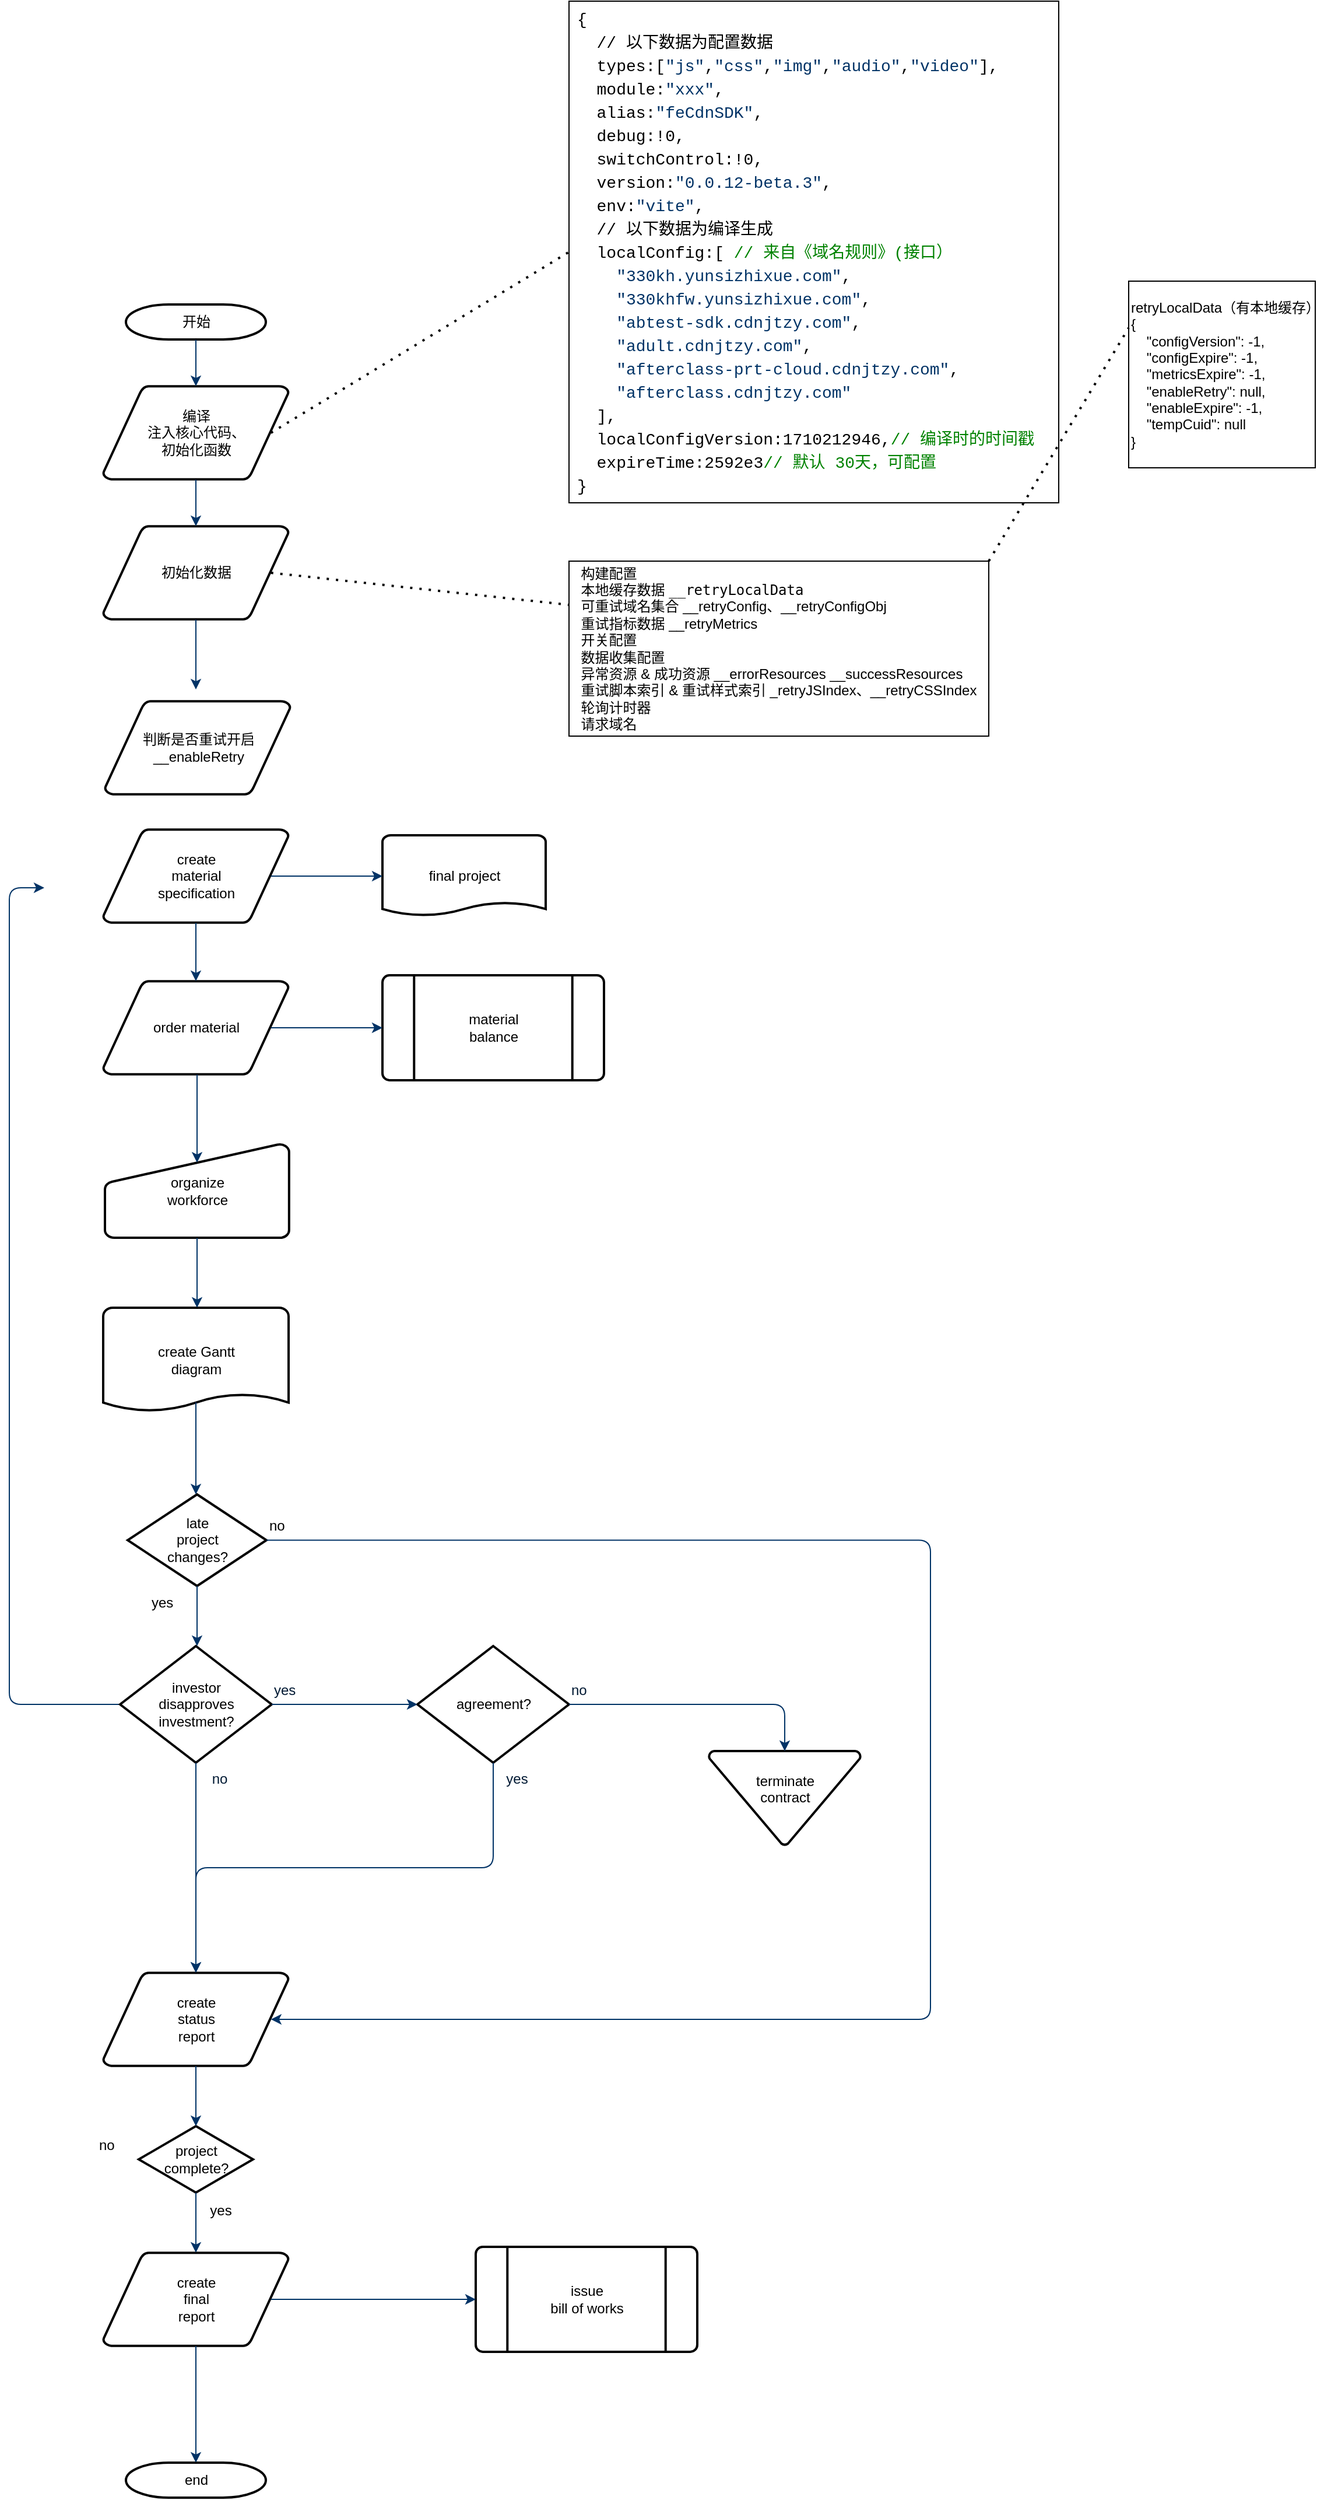 <mxfile version="24.0.5" type="github">
  <diagram id="6a731a19-8d31-9384-78a2-239565b7b9f0" name="Page-1">
    <mxGraphModel dx="1379" dy="1471" grid="1" gridSize="10" guides="1" tooltips="1" connect="1" arrows="1" fold="1" page="1" pageScale="1" pageWidth="1169" pageHeight="827" background="none" math="0" shadow="0">
      <root>
        <mxCell id="0" />
        <mxCell id="1" parent="0" />
        <mxCell id="2" value="开始" style="shape=mxgraph.flowchart.terminator;strokeWidth=2;gradientColor=none;gradientDirection=north;fontStyle=0;html=1;" parent="1" vertex="1">
          <mxGeometry x="260" y="60" width="120" height="30" as="geometry" />
        </mxCell>
        <mxCell id="3" value="编译&lt;div&gt;注入核心代码、&lt;/div&gt;&lt;div&gt;初始化函数&lt;/div&gt;" style="shape=mxgraph.flowchart.data;strokeWidth=2;gradientColor=none;gradientDirection=north;fontStyle=0;html=1;" parent="1" vertex="1">
          <mxGeometry x="240.5" y="130" width="159" height="80" as="geometry" />
        </mxCell>
        <mxCell id="4" value="create&#xa;material&#xa;specification" style="shape=mxgraph.flowchart.data;strokeWidth=2;gradientColor=none;gradientDirection=north;fontStyle=0;html=1;" parent="1" vertex="1">
          <mxGeometry x="240.5" y="510" width="159" height="80" as="geometry" />
        </mxCell>
        <mxCell id="5" value="初始化数据" style="shape=mxgraph.flowchart.data;strokeWidth=2;gradientColor=none;gradientDirection=north;fontStyle=0;html=1;" parent="1" vertex="1">
          <mxGeometry x="240.5" y="250" width="159" height="80" as="geometry" />
        </mxCell>
        <mxCell id="7" style="fontStyle=1;strokeColor=#003366;strokeWidth=1;html=1;" parent="1" source="2" target="3" edge="1">
          <mxGeometry relative="1" as="geometry" />
        </mxCell>
        <mxCell id="8" style="fontStyle=1;strokeColor=#003366;strokeWidth=1;html=1;" parent="1" source="3" target="5" edge="1">
          <mxGeometry relative="1" as="geometry" />
        </mxCell>
        <mxCell id="9" style="entryX=0.5;entryY=0;entryPerimeter=0;fontStyle=1;strokeColor=#003366;strokeWidth=1;html=1;" parent="1" source="5" edge="1">
          <mxGeometry relative="1" as="geometry">
            <mxPoint x="320" y="390" as="targetPoint" />
          </mxGeometry>
        </mxCell>
        <mxCell id="13" value="order material" style="shape=mxgraph.flowchart.data;strokeWidth=2;gradientColor=none;gradientDirection=north;fontStyle=0;html=1;" parent="1" vertex="1">
          <mxGeometry x="240.5" y="640" width="159" height="80" as="geometry" />
        </mxCell>
        <mxCell id="15" value="final project" style="shape=mxgraph.flowchart.document;strokeWidth=2;gradientColor=none;gradientDirection=north;fontStyle=0;html=1;" parent="1" vertex="1">
          <mxGeometry x="480" y="515" width="140" height="70" as="geometry" />
        </mxCell>
        <mxCell id="16" value="" style="edgeStyle=elbowEdgeStyle;elbow=horizontal;exitX=0.905;exitY=0.5;exitPerimeter=0;fontStyle=1;strokeColor=#003366;strokeWidth=1;html=1;" parent="1" source="4" target="15" edge="1">
          <mxGeometry width="100" height="100" as="geometry">
            <mxPoint y="100" as="sourcePoint" />
            <mxPoint x="100" as="targetPoint" />
          </mxGeometry>
        </mxCell>
        <mxCell id="17" value="" style="edgeStyle=elbowEdgeStyle;elbow=horizontal;fontStyle=1;strokeColor=#003366;strokeWidth=1;html=1;" parent="1" source="4" target="13" edge="1">
          <mxGeometry width="100" height="100" as="geometry">
            <mxPoint y="100" as="sourcePoint" />
            <mxPoint x="100" as="targetPoint" />
          </mxGeometry>
        </mxCell>
        <mxCell id="18" value="material&#xa;balance" style="shape=mxgraph.flowchart.predefined_process;strokeWidth=2;gradientColor=none;gradientDirection=north;fontStyle=0;html=1;" parent="1" vertex="1">
          <mxGeometry x="480" y="635" width="190" height="90" as="geometry" />
        </mxCell>
        <mxCell id="19" value="" style="edgeStyle=elbowEdgeStyle;elbow=horizontal;exitX=0.905;exitY=0.5;exitPerimeter=0;fontStyle=1;strokeColor=#003366;strokeWidth=1;html=1;" parent="1" source="13" target="18" edge="1">
          <mxGeometry width="100" height="100" as="geometry">
            <mxPoint y="100" as="sourcePoint" />
            <mxPoint x="100" as="targetPoint" />
          </mxGeometry>
        </mxCell>
        <mxCell id="20" value="organize &#xa;workforce" style="shape=mxgraph.flowchart.manual_input;strokeWidth=2;gradientColor=none;gradientDirection=north;fontStyle=0;html=1;" parent="1" vertex="1">
          <mxGeometry x="242" y="780" width="158" height="80" as="geometry" />
        </mxCell>
        <mxCell id="21" value="" style="edgeStyle=elbowEdgeStyle;elbow=horizontal;entryX=0.5;entryY=0.195;entryPerimeter=0;fontStyle=1;strokeColor=#003366;strokeWidth=1;html=1;" parent="1" source="13" target="20" edge="1">
          <mxGeometry width="100" height="100" as="geometry">
            <mxPoint y="100" as="sourcePoint" />
            <mxPoint x="100" as="targetPoint" />
          </mxGeometry>
        </mxCell>
        <mxCell id="22" value="create Gantt&#xa;diagram" style="shape=mxgraph.flowchart.document;strokeWidth=2;gradientColor=none;gradientDirection=north;fontStyle=0;html=1;" parent="1" vertex="1">
          <mxGeometry x="240.5" y="920" width="159" height="90" as="geometry" />
        </mxCell>
        <mxCell id="23" value="" style="edgeStyle=elbowEdgeStyle;elbow=horizontal;exitX=0.5;exitY=1;exitPerimeter=0;fontStyle=1;strokeColor=#003366;strokeWidth=1;html=1;" parent="1" source="20" target="22" edge="1">
          <mxGeometry width="100" height="100" as="geometry">
            <mxPoint y="100" as="sourcePoint" />
            <mxPoint x="100" as="targetPoint" />
          </mxGeometry>
        </mxCell>
        <mxCell id="24" value="late&#xa;project&#xa;changes?" style="shape=mxgraph.flowchart.decision;strokeWidth=2;gradientColor=none;gradientDirection=north;fontStyle=0;html=1;" parent="1" vertex="1">
          <mxGeometry x="261.5" y="1080" width="119" height="78.5" as="geometry" />
        </mxCell>
        <mxCell id="25" value="" style="edgeStyle=elbowEdgeStyle;elbow=horizontal;exitX=0.5;exitY=0.9;exitPerimeter=0;fontStyle=1;strokeColor=#003366;strokeWidth=1;html=1;" parent="1" source="22" target="24" edge="1">
          <mxGeometry width="100" height="100" as="geometry">
            <mxPoint y="100" as="sourcePoint" />
            <mxPoint x="100" as="targetPoint" />
          </mxGeometry>
        </mxCell>
        <mxCell id="26" value="" style="edgeStyle=elbowEdgeStyle;elbow=horizontal;exitX=0;exitY=0.5;exitPerimeter=0;fontStyle=1;strokeColor=#003366;strokeWidth=1;html=1;" parent="1" source="28" edge="1">
          <mxGeometry width="100" height="100" as="geometry">
            <mxPoint y="100" as="sourcePoint" />
            <mxPoint x="190" y="560" as="targetPoint" />
            <Array as="points">
              <mxPoint x="160" y="850" />
            </Array>
          </mxGeometry>
        </mxCell>
        <mxCell id="27" value="yes" style="text;fontStyle=0;html=1;strokeColor=none;gradientColor=none;fillColor=none;strokeWidth=2;" parent="1" vertex="1">
          <mxGeometry x="280" y="1158.5" width="40" height="26" as="geometry" />
        </mxCell>
        <mxCell id="28" value="investor&#xa;disapproves&#xa; investment?" style="shape=mxgraph.flowchart.decision;strokeWidth=2;gradientColor=none;gradientDirection=north;fontStyle=0;html=1;" parent="1" vertex="1">
          <mxGeometry x="255" y="1210" width="130" height="100" as="geometry" />
        </mxCell>
        <mxCell id="29" value="agreement?" style="shape=mxgraph.flowchart.decision;strokeWidth=2;gradientColor=none;gradientDirection=north;fontStyle=0;html=1;" parent="1" vertex="1">
          <mxGeometry x="510" y="1210" width="130" height="100" as="geometry" />
        </mxCell>
        <mxCell id="30" value="" style="edgeStyle=elbowEdgeStyle;elbow=horizontal;exitX=0.5;exitY=1;exitPerimeter=0;fontStyle=1;strokeColor=#003366;strokeWidth=1;html=1;" parent="1" source="24" target="28" edge="1">
          <mxGeometry width="100" height="100" as="geometry">
            <mxPoint y="100" as="sourcePoint" />
            <mxPoint x="100" as="targetPoint" />
          </mxGeometry>
        </mxCell>
        <mxCell id="31" value="" style="edgeStyle=elbowEdgeStyle;elbow=horizontal;exitX=1;exitY=0.5;exitPerimeter=0;entryX=0;entryY=0.5;entryPerimeter=0;fontStyle=1;strokeColor=#003366;strokeWidth=1;html=1;" parent="1" source="28" target="29" edge="1">
          <mxGeometry width="100" height="100" as="geometry">
            <mxPoint y="100" as="sourcePoint" />
            <mxPoint x="100" as="targetPoint" />
          </mxGeometry>
        </mxCell>
        <mxCell id="32" value="terminate&#xa;contract&#xa;" style="shape=mxgraph.flowchart.merge_or_storage;strokeWidth=2;gradientColor=none;gradientDirection=north;fontStyle=0;html=1;" parent="1" vertex="1">
          <mxGeometry x="760" y="1300" width="130" height="80.5" as="geometry" />
        </mxCell>
        <mxCell id="33" value="" style="edgeStyle=elbowEdgeStyle;elbow=vertical;exitX=1;exitY=0.5;exitPerimeter=0;entryX=0.5;entryY=0;entryPerimeter=0;fontStyle=1;strokeColor=#003366;strokeWidth=1;html=1;" parent="1" source="29" target="32" edge="1">
          <mxGeometry width="100" height="100" as="geometry">
            <mxPoint y="100" as="sourcePoint" />
            <mxPoint x="100" as="targetPoint" />
            <Array as="points">
              <mxPoint x="740" y="1260" />
            </Array>
          </mxGeometry>
        </mxCell>
        <mxCell id="34" value="create&#xa;status&#xa;report" style="shape=mxgraph.flowchart.data;strokeWidth=2;gradientColor=none;gradientDirection=north;fontStyle=0;html=1;" parent="1" vertex="1">
          <mxGeometry x="240.5" y="1490" width="159" height="80" as="geometry" />
        </mxCell>
        <mxCell id="35" value="" style="edgeStyle=elbowEdgeStyle;elbow=vertical;exitX=0.5;exitY=1;exitPerimeter=0;fontColor=#001933;fontStyle=1;strokeColor=#003366;strokeWidth=1;html=1;" parent="1" source="28" target="34" edge="1">
          <mxGeometry width="100" height="100" as="geometry">
            <mxPoint y="100" as="sourcePoint" />
            <mxPoint x="100" as="targetPoint" />
          </mxGeometry>
        </mxCell>
        <mxCell id="36" value="" style="edgeStyle=elbowEdgeStyle;elbow=vertical;exitX=0.5;exitY=1;exitPerimeter=0;entryX=0.5;entryY=0;entryPerimeter=0;fontStyle=1;strokeColor=#003366;strokeWidth=1;html=1;" parent="1" source="29" target="34" edge="1">
          <mxGeometry width="100" height="100" as="geometry">
            <mxPoint y="100" as="sourcePoint" />
            <mxPoint x="100" as="targetPoint" />
          </mxGeometry>
        </mxCell>
        <mxCell id="37" value="project&#xa;complete?" style="shape=mxgraph.flowchart.decision;strokeWidth=2;gradientColor=none;gradientDirection=north;fontStyle=0;html=1;" parent="1" vertex="1">
          <mxGeometry x="271" y="1621.5" width="98" height="57" as="geometry" />
        </mxCell>
        <mxCell id="38" value="create&#xa;final&#xa;report" style="shape=mxgraph.flowchart.data;strokeWidth=2;gradientColor=none;gradientDirection=north;fontStyle=0;html=1;" parent="1" vertex="1">
          <mxGeometry x="240.5" y="1730" width="159" height="80" as="geometry" />
        </mxCell>
        <mxCell id="39" value="issue&#xa;bill of works" style="shape=mxgraph.flowchart.predefined_process;strokeWidth=2;gradientColor=none;gradientDirection=north;fontStyle=0;html=1;" parent="1" vertex="1">
          <mxGeometry x="560" y="1725" width="190" height="90" as="geometry" />
        </mxCell>
        <mxCell id="40" value="end" style="shape=mxgraph.flowchart.terminator;strokeWidth=2;gradientColor=none;gradientDirection=north;fontStyle=0;html=1;" parent="1" vertex="1">
          <mxGeometry x="260" y="1910" width="120" height="30" as="geometry" />
        </mxCell>
        <mxCell id="41" value="" style="edgeStyle=elbowEdgeStyle;elbow=vertical;exitX=0.5;exitY=1;exitPerimeter=0;entryX=0.5;entryY=0;entryPerimeter=0;fontStyle=1;strokeColor=#003366;strokeWidth=1;html=1;" parent="1" source="34" target="37" edge="1">
          <mxGeometry width="100" height="100" as="geometry">
            <mxPoint y="100" as="sourcePoint" />
            <mxPoint x="100" as="targetPoint" />
          </mxGeometry>
        </mxCell>
        <mxCell id="42" value="" style="edgeStyle=elbowEdgeStyle;elbow=vertical;exitX=0.5;exitY=1;exitPerimeter=0;entryX=0.5;entryY=0;entryPerimeter=0;fontStyle=1;strokeColor=#003366;strokeWidth=1;html=1;" parent="1" source="37" target="38" edge="1">
          <mxGeometry width="100" height="100" as="geometry">
            <mxPoint y="100" as="sourcePoint" />
            <mxPoint x="100" as="targetPoint" />
          </mxGeometry>
        </mxCell>
        <mxCell id="43" value="" style="edgeStyle=elbowEdgeStyle;elbow=vertical;exitX=0.5;exitY=1;exitPerimeter=0;entryX=0.5;entryY=0;entryPerimeter=0;fontStyle=1;strokeColor=#003366;strokeWidth=1;html=1;" parent="1" source="38" target="40" edge="1">
          <mxGeometry width="100" height="100" as="geometry">
            <mxPoint y="100" as="sourcePoint" />
            <mxPoint x="100" as="targetPoint" />
          </mxGeometry>
        </mxCell>
        <mxCell id="44" value="" style="edgeStyle=elbowEdgeStyle;elbow=vertical;exitX=0.905;exitY=0.5;exitPerimeter=0;entryX=0;entryY=0.5;entryPerimeter=0;fontStyle=1;strokeColor=#003366;strokeWidth=1;html=1;" parent="1" source="38" target="39" edge="1">
          <mxGeometry width="100" height="100" as="geometry">
            <mxPoint y="100" as="sourcePoint" />
            <mxPoint x="100" as="targetPoint" />
          </mxGeometry>
        </mxCell>
        <mxCell id="45" value="" style="edgeStyle=elbowEdgeStyle;elbow=horizontal;exitX=1;exitY=0.5;exitPerimeter=0;entryX=0.905;entryY=0.5;entryPerimeter=0;fontStyle=1;strokeColor=#003366;strokeWidth=1;html=1;" parent="1" source="24" target="34" edge="1">
          <mxGeometry width="100" height="100" as="geometry">
            <mxPoint y="100" as="sourcePoint" />
            <mxPoint x="100" as="targetPoint" />
            <Array as="points">
              <mxPoint x="950" y="1320" />
            </Array>
          </mxGeometry>
        </mxCell>
        <mxCell id="46" value="no" style="text;fontStyle=0;html=1;strokeColor=none;gradientColor=none;fillColor=none;strokeWidth=2;" parent="1" vertex="1">
          <mxGeometry x="380.5" y="1093.25" width="40" height="26" as="geometry" />
        </mxCell>
        <mxCell id="47" value="yes" style="text;fontColor=#001933;fontStyle=0;html=1;strokeColor=none;gradientColor=none;fillColor=none;strokeWidth=2;" parent="1" vertex="1">
          <mxGeometry x="385" y="1234" width="40" height="26" as="geometry" />
        </mxCell>
        <mxCell id="48" value="no" style="text;fontColor=#001933;fontStyle=0;html=1;strokeColor=none;gradientColor=none;fillColor=none;strokeWidth=2;align=center;" parent="1" vertex="1">
          <mxGeometry x="320" y="1310" width="40" height="26" as="geometry" />
        </mxCell>
        <mxCell id="49" value="yes" style="text;fontColor=#001933;fontStyle=0;html=1;strokeColor=none;gradientColor=none;fillColor=none;strokeWidth=2;align=center;" parent="1" vertex="1">
          <mxGeometry x="575" y="1310" width="40" height="26" as="geometry" />
        </mxCell>
        <mxCell id="50" value="no" style="text;fontColor=#001933;fontStyle=0;html=1;strokeColor=none;gradientColor=none;fillColor=none;strokeWidth=2;" parent="1" vertex="1">
          <mxGeometry x="640" y="1234" width="40" height="26" as="geometry" />
        </mxCell>
        <mxCell id="53" value="yes" style="text;fontStyle=0;html=1;strokeColor=none;gradientColor=none;fillColor=none;strokeWidth=2;align=center;" parent="1" vertex="1">
          <mxGeometry x="321" y="1680" width="40" height="26" as="geometry" />
        </mxCell>
        <mxCell id="55" value="no" style="text;fontStyle=0;html=1;strokeColor=none;gradientColor=none;fillColor=none;strokeWidth=2;" parent="1" vertex="1">
          <mxGeometry x="235" y="1624" width="40" height="26" as="geometry" />
        </mxCell>
        <mxCell id="1BIcpCfRkdnZa632O0yS-56" value="&lt;div style=&quot;margin: 0px; padding: 0px 1em 0px 0em; border-radius: 0px; background: none rgb(255, 255, 255); border: 0px; inset: auto; float: none; height: auto; line-height: 20px; outline: 0px; overflow: visible; position: static; text-align: left; vertical-align: baseline; width: auto; box-sizing: content-box; font-family: Consolas, &amp;quot;Bitstream Vera Sans Mono&amp;quot;, &amp;quot;Courier New&amp;quot;, Courier, monospace; font-size: 14px; min-height: inherit; text-wrap: nowrap; color: rgb(51, 51, 51);&quot; data-bidi-marker=&quot;true&quot; class=&quot;line number1 index0 alt2&quot;&gt;&lt;code style=&quot;font-family: Consolas, &amp;quot;Bitstream Vera Sans Mono&amp;quot;, &amp;quot;Courier New&amp;quot;, Courier, monospace; border-radius: 0px; background: none; border: 0px; inset: auto; float: none; height: auto; line-height: 20px; margin: 0px; outline: 0px; overflow: visible; padding: 0px; position: static; vertical-align: baseline; width: auto; box-sizing: content-box; min-height: inherit; color: rgb(0, 0, 0) !important;&quot; class=&quot;js plain&quot;&gt;{&lt;/code&gt;&lt;/div&gt;&lt;div style=&quot;margin: 0px; padding: 0px 1em 0px 0em; border-radius: 0px; background: none rgb(255, 255, 255); border: 0px; inset: auto; float: none; height: auto; line-height: 20px; outline: 0px; overflow: visible; position: static; text-align: left; vertical-align: baseline; width: auto; box-sizing: content-box; font-family: Consolas, &amp;quot;Bitstream Vera Sans Mono&amp;quot;, &amp;quot;Courier New&amp;quot;, Courier, monospace; font-size: 14px; min-height: inherit; text-wrap: nowrap; color: rgb(51, 51, 51);&quot; data-bidi-marker=&quot;true&quot; class=&quot;line number1 index0 alt2&quot;&gt;&lt;code style=&quot;font-family: Consolas, &amp;quot;Bitstream Vera Sans Mono&amp;quot;, &amp;quot;Courier New&amp;quot;, Courier, monospace; border-radius: 0px; background: none; border: 0px; inset: auto; float: none; height: auto; line-height: 20px; margin: 0px; outline: 0px; overflow: visible; padding: 0px; position: static; vertical-align: baseline; width: auto; box-sizing: content-box; min-height: inherit; color: rgb(0, 0, 0) !important;&quot; class=&quot;js plain&quot;&gt;&amp;nbsp; // 以下数据为配置数据&lt;/code&gt;&lt;/div&gt;&lt;div style=&quot;margin: 0px; padding: 0px 1em 0px 0em; border-radius: 0px; background: none rgb(255, 255, 255); border: 0px; inset: auto; float: none; height: auto; line-height: 20px; outline: 0px; overflow: visible; position: static; text-align: left; vertical-align: baseline; width: auto; box-sizing: content-box; font-family: Consolas, &amp;quot;Bitstream Vera Sans Mono&amp;quot;, &amp;quot;Courier New&amp;quot;, Courier, monospace; font-size: 14px; min-height: inherit; text-wrap: nowrap; color: rgb(51, 51, 51);&quot; data-bidi-marker=&quot;true&quot; class=&quot;line number2 index1 alt1&quot;&gt;&lt;code style=&quot;font-family: Consolas, &amp;quot;Bitstream Vera Sans Mono&amp;quot;, &amp;quot;Courier New&amp;quot;, Courier, monospace; border-radius: 0px; background: none; border: 0px; inset: auto; float: none; height: auto; line-height: 20px; margin: 0px; outline: 0px; overflow: visible; padding: 0px; position: static; vertical-align: baseline; width: auto; box-sizing: content-box; min-height: inherit;&quot; class=&quot;js spaces&quot;&gt;&amp;nbsp;&amp;nbsp;&lt;/code&gt;&lt;code style=&quot;font-family: Consolas, &amp;quot;Bitstream Vera Sans Mono&amp;quot;, &amp;quot;Courier New&amp;quot;, Courier, monospace; border-radius: 0px; background: none; border: 0px; inset: auto; float: none; height: auto; line-height: 20px; margin: 0px; outline: 0px; overflow: visible; padding: 0px; position: static; vertical-align: baseline; width: auto; box-sizing: content-box; min-height: inherit; color: rgb(0, 0, 0) !important;&quot; class=&quot;js plain&quot;&gt;types:[&lt;/code&gt;&lt;code style=&quot;font-family: Consolas, &amp;quot;Bitstream Vera Sans Mono&amp;quot;, &amp;quot;Courier New&amp;quot;, Courier, monospace; border-radius: 0px; background: none; border: 0px; inset: auto; float: none; height: auto; line-height: 20px; margin: 0px; outline: 0px; overflow: visible; padding: 0px; position: static; vertical-align: baseline; width: auto; box-sizing: content-box; min-height: inherit; color: rgb(0, 51, 102) !important;&quot; class=&quot;js string&quot;&gt;&quot;js&quot;&lt;/code&gt;&lt;code style=&quot;font-family: Consolas, &amp;quot;Bitstream Vera Sans Mono&amp;quot;, &amp;quot;Courier New&amp;quot;, Courier, monospace; border-radius: 0px; background: none; border: 0px; inset: auto; float: none; height: auto; line-height: 20px; margin: 0px; outline: 0px; overflow: visible; padding: 0px; position: static; vertical-align: baseline; width: auto; box-sizing: content-box; min-height: inherit; color: rgb(0, 0, 0) !important;&quot; class=&quot;js plain&quot;&gt;,&lt;/code&gt;&lt;code style=&quot;font-family: Consolas, &amp;quot;Bitstream Vera Sans Mono&amp;quot;, &amp;quot;Courier New&amp;quot;, Courier, monospace; border-radius: 0px; background: none; border: 0px; inset: auto; float: none; height: auto; line-height: 20px; margin: 0px; outline: 0px; overflow: visible; padding: 0px; position: static; vertical-align: baseline; width: auto; box-sizing: content-box; min-height: inherit; color: rgb(0, 51, 102) !important;&quot; class=&quot;js string&quot;&gt;&quot;css&quot;&lt;/code&gt;&lt;code style=&quot;font-family: Consolas, &amp;quot;Bitstream Vera Sans Mono&amp;quot;, &amp;quot;Courier New&amp;quot;, Courier, monospace; border-radius: 0px; background: none; border: 0px; inset: auto; float: none; height: auto; line-height: 20px; margin: 0px; outline: 0px; overflow: visible; padding: 0px; position: static; vertical-align: baseline; width: auto; box-sizing: content-box; min-height: inherit; color: rgb(0, 0, 0) !important;&quot; class=&quot;js plain&quot;&gt;,&lt;/code&gt;&lt;code style=&quot;font-family: Consolas, &amp;quot;Bitstream Vera Sans Mono&amp;quot;, &amp;quot;Courier New&amp;quot;, Courier, monospace; border-radius: 0px; background: none; border: 0px; inset: auto; float: none; height: auto; line-height: 20px; margin: 0px; outline: 0px; overflow: visible; padding: 0px; position: static; vertical-align: baseline; width: auto; box-sizing: content-box; min-height: inherit; color: rgb(0, 51, 102) !important;&quot; class=&quot;js string&quot;&gt;&quot;img&quot;&lt;/code&gt;&lt;code style=&quot;font-family: Consolas, &amp;quot;Bitstream Vera Sans Mono&amp;quot;, &amp;quot;Courier New&amp;quot;, Courier, monospace; border-radius: 0px; background: none; border: 0px; inset: auto; float: none; height: auto; line-height: 20px; margin: 0px; outline: 0px; overflow: visible; padding: 0px; position: static; vertical-align: baseline; width: auto; box-sizing: content-box; min-height: inherit; color: rgb(0, 0, 0) !important;&quot; class=&quot;js plain&quot;&gt;,&lt;/code&gt;&lt;code style=&quot;font-family: Consolas, &amp;quot;Bitstream Vera Sans Mono&amp;quot;, &amp;quot;Courier New&amp;quot;, Courier, monospace; border-radius: 0px; background: none; border: 0px; inset: auto; float: none; height: auto; line-height: 20px; margin: 0px; outline: 0px; overflow: visible; padding: 0px; position: static; vertical-align: baseline; width: auto; box-sizing: content-box; min-height: inherit; color: rgb(0, 51, 102) !important;&quot; class=&quot;js string&quot;&gt;&quot;audio&quot;&lt;/code&gt;&lt;code style=&quot;font-family: Consolas, &amp;quot;Bitstream Vera Sans Mono&amp;quot;, &amp;quot;Courier New&amp;quot;, Courier, monospace; border-radius: 0px; background: none; border: 0px; inset: auto; float: none; height: auto; line-height: 20px; margin: 0px; outline: 0px; overflow: visible; padding: 0px; position: static; vertical-align: baseline; width: auto; box-sizing: content-box; min-height: inherit; color: rgb(0, 0, 0) !important;&quot; class=&quot;js plain&quot;&gt;,&lt;/code&gt;&lt;code style=&quot;font-family: Consolas, &amp;quot;Bitstream Vera Sans Mono&amp;quot;, &amp;quot;Courier New&amp;quot;, Courier, monospace; border-radius: 0px; background: none; border: 0px; inset: auto; float: none; height: auto; line-height: 20px; margin: 0px; outline: 0px; overflow: visible; padding: 0px; position: static; vertical-align: baseline; width: auto; box-sizing: content-box; min-height: inherit; color: rgb(0, 51, 102) !important;&quot; class=&quot;js string&quot;&gt;&quot;video&quot;&lt;/code&gt;&lt;code style=&quot;font-family: Consolas, &amp;quot;Bitstream Vera Sans Mono&amp;quot;, &amp;quot;Courier New&amp;quot;, Courier, monospace; border-radius: 0px; background: none; border: 0px; inset: auto; float: none; height: auto; line-height: 20px; margin: 0px; outline: 0px; overflow: visible; padding: 0px; position: static; vertical-align: baseline; width: auto; box-sizing: content-box; min-height: inherit; color: rgb(0, 0, 0) !important;&quot; class=&quot;js plain&quot;&gt;],&lt;/code&gt;&lt;/div&gt;&lt;div style=&quot;margin: 0px; padding: 0px 1em 0px 0em; border-radius: 0px; background: none rgb(255, 255, 255); border: 0px; inset: auto; float: none; height: auto; line-height: 20px; outline: 0px; overflow: visible; position: static; text-align: left; vertical-align: baseline; width: auto; box-sizing: content-box; font-family: Consolas, &amp;quot;Bitstream Vera Sans Mono&amp;quot;, &amp;quot;Courier New&amp;quot;, Courier, monospace; font-size: 14px; min-height: inherit; text-wrap: nowrap; color: rgb(51, 51, 51);&quot; data-bidi-marker=&quot;true&quot; class=&quot;line number3 index2 alt2&quot;&gt;&lt;code style=&quot;font-family: Consolas, &amp;quot;Bitstream Vera Sans Mono&amp;quot;, &amp;quot;Courier New&amp;quot;, Courier, monospace; border-radius: 0px; background: none; border: 0px; inset: auto; float: none; height: auto; line-height: 20px; margin: 0px; outline: 0px; overflow: visible; padding: 0px; position: static; vertical-align: baseline; width: auto; box-sizing: content-box; min-height: inherit;&quot; class=&quot;js spaces&quot;&gt;&amp;nbsp;&amp;nbsp;&lt;/code&gt;&lt;code style=&quot;font-family: Consolas, &amp;quot;Bitstream Vera Sans Mono&amp;quot;, &amp;quot;Courier New&amp;quot;, Courier, monospace; border-radius: 0px; background: none; border: 0px; inset: auto; float: none; height: auto; line-height: 20px; margin: 0px; outline: 0px; overflow: visible; padding: 0px; position: static; vertical-align: baseline; width: auto; box-sizing: content-box; min-height: inherit; color: rgb(0, 0, 0) !important;&quot; class=&quot;js plain&quot;&gt;module:&lt;/code&gt;&lt;code style=&quot;font-family: Consolas, &amp;quot;Bitstream Vera Sans Mono&amp;quot;, &amp;quot;Courier New&amp;quot;, Courier, monospace; border-radius: 0px; background: none; border: 0px; inset: auto; float: none; height: auto; line-height: 20px; margin: 0px; outline: 0px; overflow: visible; padding: 0px; position: static; vertical-align: baseline; width: auto; box-sizing: content-box; min-height: inherit; color: rgb(0, 51, 102) !important;&quot; class=&quot;js string&quot;&gt;&quot;xxx&quot;&lt;/code&gt;&lt;code style=&quot;font-family: Consolas, &amp;quot;Bitstream Vera Sans Mono&amp;quot;, &amp;quot;Courier New&amp;quot;, Courier, monospace; border-radius: 0px; background: none; border: 0px; inset: auto; float: none; height: auto; line-height: 20px; margin: 0px; outline: 0px; overflow: visible; padding: 0px; position: static; vertical-align: baseline; width: auto; box-sizing: content-box; min-height: inherit; color: rgb(0, 0, 0) !important;&quot; class=&quot;js plain&quot;&gt;,&lt;/code&gt;&lt;/div&gt;&lt;div style=&quot;margin: 0px; padding: 0px 1em 0px 0em; border-radius: 0px; background: none rgb(255, 255, 255); border: 0px; inset: auto; float: none; height: auto; line-height: 20px; outline: 0px; overflow: visible; position: static; text-align: left; vertical-align: baseline; width: auto; box-sizing: content-box; font-family: Consolas, &amp;quot;Bitstream Vera Sans Mono&amp;quot;, &amp;quot;Courier New&amp;quot;, Courier, monospace; font-size: 14px; min-height: inherit; text-wrap: nowrap; color: rgb(51, 51, 51);&quot; data-bidi-marker=&quot;true&quot; class=&quot;line number4 index3 alt1&quot;&gt;&lt;code style=&quot;font-family: Consolas, &amp;quot;Bitstream Vera Sans Mono&amp;quot;, &amp;quot;Courier New&amp;quot;, Courier, monospace; border-radius: 0px; background: none; border: 0px; inset: auto; float: none; height: auto; line-height: 20px; margin: 0px; outline: 0px; overflow: visible; padding: 0px; position: static; vertical-align: baseline; width: auto; box-sizing: content-box; min-height: inherit;&quot; class=&quot;js spaces&quot;&gt;&amp;nbsp;&amp;nbsp;&lt;/code&gt;&lt;code style=&quot;font-family: Consolas, &amp;quot;Bitstream Vera Sans Mono&amp;quot;, &amp;quot;Courier New&amp;quot;, Courier, monospace; border-radius: 0px; background: none; border: 0px; inset: auto; float: none; height: auto; line-height: 20px; margin: 0px; outline: 0px; overflow: visible; padding: 0px; position: static; vertical-align: baseline; width: auto; box-sizing: content-box; min-height: inherit; color: rgb(0, 0, 0) !important;&quot; class=&quot;js plain&quot;&gt;alias:&lt;/code&gt;&lt;code style=&quot;font-family: Consolas, &amp;quot;Bitstream Vera Sans Mono&amp;quot;, &amp;quot;Courier New&amp;quot;, Courier, monospace; border-radius: 0px; background: none; border: 0px; inset: auto; float: none; height: auto; line-height: 20px; margin: 0px; outline: 0px; overflow: visible; padding: 0px; position: static; vertical-align: baseline; width: auto; box-sizing: content-box; min-height: inherit; color: rgb(0, 51, 102) !important;&quot; class=&quot;js string&quot;&gt;&quot;feCdnSDK&quot;&lt;/code&gt;&lt;code style=&quot;font-family: Consolas, &amp;quot;Bitstream Vera Sans Mono&amp;quot;, &amp;quot;Courier New&amp;quot;, Courier, monospace; border-radius: 0px; background: none; border: 0px; inset: auto; float: none; height: auto; line-height: 20px; margin: 0px; outline: 0px; overflow: visible; padding: 0px; position: static; vertical-align: baseline; width: auto; box-sizing: content-box; min-height: inherit; color: rgb(0, 0, 0) !important;&quot; class=&quot;js plain&quot;&gt;,&lt;/code&gt;&lt;/div&gt;&lt;div style=&quot;margin: 0px; padding: 0px 1em 0px 0em; border-radius: 0px; background: none rgb(255, 255, 255); border: 0px; inset: auto; float: none; height: auto; line-height: 20px; outline: 0px; overflow: visible; position: static; text-align: left; vertical-align: baseline; width: auto; box-sizing: content-box; font-family: Consolas, &amp;quot;Bitstream Vera Sans Mono&amp;quot;, &amp;quot;Courier New&amp;quot;, Courier, monospace; font-size: 14px; min-height: inherit; text-wrap: nowrap; color: rgb(51, 51, 51);&quot; data-bidi-marker=&quot;true&quot; class=&quot;line number5 index4 alt2&quot;&gt;&lt;code style=&quot;font-family: Consolas, &amp;quot;Bitstream Vera Sans Mono&amp;quot;, &amp;quot;Courier New&amp;quot;, Courier, monospace; border-radius: 0px; background: none; border: 0px; inset: auto; float: none; height: auto; line-height: 20px; margin: 0px; outline: 0px; overflow: visible; padding: 0px; position: static; vertical-align: baseline; width: auto; box-sizing: content-box; min-height: inherit;&quot; class=&quot;js spaces&quot;&gt;&amp;nbsp;&amp;nbsp;&lt;/code&gt;&lt;code style=&quot;font-family: Consolas, &amp;quot;Bitstream Vera Sans Mono&amp;quot;, &amp;quot;Courier New&amp;quot;, Courier, monospace; border-radius: 0px; background: none; border: 0px; inset: auto; float: none; height: auto; line-height: 20px; margin: 0px; outline: 0px; overflow: visible; padding: 0px; position: static; vertical-align: baseline; width: auto; box-sizing: content-box; min-height: inherit; color: rgb(0, 0, 0) !important;&quot; class=&quot;js plain&quot;&gt;debug:!0,&lt;/code&gt;&lt;/div&gt;&lt;div style=&quot;margin: 0px; padding: 0px 1em 0px 0em; border-radius: 0px; background: none rgb(255, 255, 255); border: 0px; inset: auto; float: none; height: auto; line-height: 20px; outline: 0px; overflow: visible; position: static; text-align: left; vertical-align: baseline; width: auto; box-sizing: content-box; font-family: Consolas, &amp;quot;Bitstream Vera Sans Mono&amp;quot;, &amp;quot;Courier New&amp;quot;, Courier, monospace; font-size: 14px; min-height: inherit; text-wrap: nowrap; color: rgb(51, 51, 51);&quot; data-bidi-marker=&quot;true&quot; class=&quot;line number6 index5 alt1&quot;&gt;&lt;code style=&quot;font-family: Consolas, &amp;quot;Bitstream Vera Sans Mono&amp;quot;, &amp;quot;Courier New&amp;quot;, Courier, monospace; border-radius: 0px; background: none; border: 0px; inset: auto; float: none; height: auto; line-height: 20px; margin: 0px; outline: 0px; overflow: visible; padding: 0px; position: static; vertical-align: baseline; width: auto; box-sizing: content-box; min-height: inherit;&quot; class=&quot;js spaces&quot;&gt;&amp;nbsp;&amp;nbsp;&lt;/code&gt;&lt;code style=&quot;font-family: Consolas, &amp;quot;Bitstream Vera Sans Mono&amp;quot;, &amp;quot;Courier New&amp;quot;, Courier, monospace; border-radius: 0px; background: none; border: 0px; inset: auto; float: none; height: auto; line-height: 20px; margin: 0px; outline: 0px; overflow: visible; padding: 0px; position: static; vertical-align: baseline; width: auto; box-sizing: content-box; min-height: inherit; color: rgb(0, 0, 0) !important;&quot; class=&quot;js plain&quot;&gt;switchControl:!0,&lt;/code&gt;&lt;/div&gt;&lt;div style=&quot;margin: 0px; padding: 0px 1em 0px 0em; border-radius: 0px; background: none rgb(255, 255, 255); border: 0px; inset: auto; float: none; height: auto; line-height: 20px; outline: 0px; overflow: visible; position: static; text-align: left; vertical-align: baseline; width: auto; box-sizing: content-box; font-family: Consolas, &amp;quot;Bitstream Vera Sans Mono&amp;quot;, &amp;quot;Courier New&amp;quot;, Courier, monospace; font-size: 14px; min-height: inherit; text-wrap: nowrap; color: rgb(51, 51, 51);&quot; data-bidi-marker=&quot;true&quot; class=&quot;line number7 index6 alt2&quot;&gt;&lt;code style=&quot;font-family: Consolas, &amp;quot;Bitstream Vera Sans Mono&amp;quot;, &amp;quot;Courier New&amp;quot;, Courier, monospace; border-radius: 0px; background: none; border: 0px; inset: auto; float: none; height: auto; line-height: 20px; margin: 0px; outline: 0px; overflow: visible; padding: 0px; position: static; vertical-align: baseline; width: auto; box-sizing: content-box; min-height: inherit;&quot; class=&quot;js spaces&quot;&gt;&amp;nbsp;&amp;nbsp;&lt;/code&gt;&lt;code style=&quot;font-family: Consolas, &amp;quot;Bitstream Vera Sans Mono&amp;quot;, &amp;quot;Courier New&amp;quot;, Courier, monospace; border-radius: 0px; background: none; border: 0px; inset: auto; float: none; height: auto; line-height: 20px; margin: 0px; outline: 0px; overflow: visible; padding: 0px; position: static; vertical-align: baseline; width: auto; box-sizing: content-box; min-height: inherit; color: rgb(0, 0, 0) !important;&quot; class=&quot;js plain&quot;&gt;version:&lt;/code&gt;&lt;code style=&quot;font-family: Consolas, &amp;quot;Bitstream Vera Sans Mono&amp;quot;, &amp;quot;Courier New&amp;quot;, Courier, monospace; border-radius: 0px; background: none; border: 0px; inset: auto; float: none; height: auto; line-height: 20px; margin: 0px; outline: 0px; overflow: visible; padding: 0px; position: static; vertical-align: baseline; width: auto; box-sizing: content-box; min-height: inherit; color: rgb(0, 51, 102) !important;&quot; class=&quot;js string&quot;&gt;&quot;0.0.12-beta.3&quot;&lt;/code&gt;&lt;code style=&quot;font-family: Consolas, &amp;quot;Bitstream Vera Sans Mono&amp;quot;, &amp;quot;Courier New&amp;quot;, Courier, monospace; border-radius: 0px; background: none; border: 0px; inset: auto; float: none; height: auto; line-height: 20px; margin: 0px; outline: 0px; overflow: visible; padding: 0px; position: static; vertical-align: baseline; width: auto; box-sizing: content-box; min-height: inherit; color: rgb(0, 0, 0) !important;&quot; class=&quot;js plain&quot;&gt;,&lt;/code&gt;&lt;/div&gt;&lt;div style=&quot;margin: 0px; padding: 0px 1em 0px 0em; border-radius: 0px; background: none rgb(255, 255, 255); border: 0px; inset: auto; float: none; height: auto; line-height: 20px; outline: 0px; overflow: visible; position: static; text-align: left; vertical-align: baseline; width: auto; box-sizing: content-box; font-family: Consolas, &amp;quot;Bitstream Vera Sans Mono&amp;quot;, &amp;quot;Courier New&amp;quot;, Courier, monospace; font-size: 14px; min-height: inherit; text-wrap: nowrap; color: rgb(51, 51, 51);&quot; data-bidi-marker=&quot;true&quot; class=&quot;line number8 index7 alt1&quot;&gt;&lt;code style=&quot;font-family: Consolas, &amp;quot;Bitstream Vera Sans Mono&amp;quot;, &amp;quot;Courier New&amp;quot;, Courier, monospace; border-radius: 0px; background: none; border: 0px; inset: auto; float: none; height: auto; line-height: 20px; margin: 0px; outline: 0px; overflow: visible; padding: 0px; position: static; vertical-align: baseline; width: auto; box-sizing: content-box; min-height: inherit;&quot; class=&quot;js spaces&quot;&gt;&amp;nbsp;&amp;nbsp;&lt;/code&gt;&lt;code style=&quot;font-family: Consolas, &amp;quot;Bitstream Vera Sans Mono&amp;quot;, &amp;quot;Courier New&amp;quot;, Courier, monospace; border-radius: 0px; background: none; border: 0px; inset: auto; float: none; height: auto; line-height: 20px; margin: 0px; outline: 0px; overflow: visible; padding: 0px; position: static; vertical-align: baseline; width: auto; box-sizing: content-box; min-height: inherit; color: rgb(0, 0, 0) !important;&quot; class=&quot;js plain&quot;&gt;env:&lt;/code&gt;&lt;code style=&quot;font-family: Consolas, &amp;quot;Bitstream Vera Sans Mono&amp;quot;, &amp;quot;Courier New&amp;quot;, Courier, monospace; border-radius: 0px; background: none; border: 0px; inset: auto; float: none; height: auto; line-height: 20px; margin: 0px; outline: 0px; overflow: visible; padding: 0px; position: static; vertical-align: baseline; width: auto; box-sizing: content-box; min-height: inherit; color: rgb(0, 51, 102) !important;&quot; class=&quot;js string&quot;&gt;&quot;vite&quot;&lt;/code&gt;&lt;code style=&quot;font-family: Consolas, &amp;quot;Bitstream Vera Sans Mono&amp;quot;, &amp;quot;Courier New&amp;quot;, Courier, monospace; border-radius: 0px; background: none; border: 0px; inset: auto; float: none; height: auto; line-height: 20px; margin: 0px; outline: 0px; overflow: visible; padding: 0px; position: static; vertical-align: baseline; width: auto; box-sizing: content-box; min-height: inherit; color: rgb(0, 0, 0) !important;&quot; class=&quot;js plain&quot;&gt;,&lt;/code&gt;&lt;/div&gt;&lt;div style=&quot;margin: 0px; padding: 0px 1em 0px 0em; border-radius: 0px; background: none rgb(255, 255, 255); border: 0px; inset: auto; float: none; height: auto; line-height: 20px; outline: 0px; overflow: visible; position: static; text-align: left; vertical-align: baseline; width: auto; box-sizing: content-box; font-family: Consolas, &amp;quot;Bitstream Vera Sans Mono&amp;quot;, &amp;quot;Courier New&amp;quot;, Courier, monospace; font-size: 14px; min-height: inherit; text-wrap: nowrap;&quot; data-bidi-marker=&quot;true&quot; class=&quot;line number8 index7 alt1&quot;&gt;&amp;nbsp; // 以下数据为编译生成&lt;/div&gt;&lt;div style=&quot;margin: 0px; padding: 0px 1em 0px 0em; border-radius: 0px; background: none rgb(255, 255, 255); border: 0px; inset: auto; float: none; height: auto; line-height: 20px; outline: 0px; overflow: visible; position: static; text-align: left; vertical-align: baseline; width: auto; box-sizing: content-box; font-family: Consolas, &amp;quot;Bitstream Vera Sans Mono&amp;quot;, &amp;quot;Courier New&amp;quot;, Courier, monospace; font-size: 14px; min-height: inherit; text-wrap: nowrap; color: rgb(51, 51, 51);&quot; data-bidi-marker=&quot;true&quot; class=&quot;line number9 index8 alt2&quot;&gt;&lt;code style=&quot;font-family: Consolas, &amp;quot;Bitstream Vera Sans Mono&amp;quot;, &amp;quot;Courier New&amp;quot;, Courier, monospace; border-radius: 0px; background: none; border: 0px; inset: auto; float: none; height: auto; line-height: 20px; margin: 0px; outline: 0px; overflow: visible; padding: 0px; position: static; vertical-align: baseline; width: auto; box-sizing: content-box; min-height: inherit;&quot; class=&quot;js spaces&quot;&gt;&amp;nbsp;&amp;nbsp;&lt;/code&gt;&lt;code style=&quot;font-family: Consolas, &amp;quot;Bitstream Vera Sans Mono&amp;quot;, &amp;quot;Courier New&amp;quot;, Courier, monospace; border-radius: 0px; background: none; border: 0px; inset: auto; float: none; height: auto; line-height: 20px; margin: 0px; outline: 0px; overflow: visible; padding: 0px; position: static; vertical-align: baseline; width: auto; box-sizing: content-box; min-height: inherit; color: rgb(0, 0, 0) !important;&quot; class=&quot;js plain&quot;&gt;localConfig:[&amp;nbsp;&lt;/code&gt;&lt;code style=&quot;font-family: Consolas, &amp;quot;Bitstream Vera Sans Mono&amp;quot;, &amp;quot;Courier New&amp;quot;, Courier, monospace; border-radius: 0px; background: none; border: 0px; inset: auto; float: none; height: auto; line-height: 20px; margin: 0px; outline: 0px; overflow: visible; padding: 0px; position: static; vertical-align: baseline; width: auto; box-sizing: content-box; min-height: inherit; color: rgb(0, 130, 0) !important;&quot; class=&quot;js comments&quot;&gt;// 来自《域名规则》(接口）&lt;/code&gt;&lt;/div&gt;&lt;div style=&quot;margin: 0px; padding: 0px 1em 0px 0em; border-radius: 0px; background: none rgb(255, 255, 255); border: 0px; inset: auto; float: none; height: auto; line-height: 20px; outline: 0px; overflow: visible; position: static; text-align: left; vertical-align: baseline; width: auto; box-sizing: content-box; font-family: Consolas, &amp;quot;Bitstream Vera Sans Mono&amp;quot;, &amp;quot;Courier New&amp;quot;, Courier, monospace; font-size: 14px; min-height: inherit; text-wrap: nowrap; color: rgb(51, 51, 51);&quot; data-bidi-marker=&quot;true&quot; class=&quot;line number10 index9 alt1&quot;&gt;&lt;code style=&quot;font-family: Consolas, &amp;quot;Bitstream Vera Sans Mono&amp;quot;, &amp;quot;Courier New&amp;quot;, Courier, monospace; border-radius: 0px; background: none; border: 0px; inset: auto; float: none; height: auto; line-height: 20px; margin: 0px; outline: 0px; overflow: visible; padding: 0px; position: static; vertical-align: baseline; width: auto; box-sizing: content-box; min-height: inherit;&quot; class=&quot;js spaces&quot;&gt;&amp;nbsp;&amp;nbsp;&amp;nbsp;&amp;nbsp;&lt;/code&gt;&lt;code style=&quot;font-family: Consolas, &amp;quot;Bitstream Vera Sans Mono&amp;quot;, &amp;quot;Courier New&amp;quot;, Courier, monospace; border-radius: 0px; background: none; border: 0px; inset: auto; float: none; height: auto; line-height: 20px; margin: 0px; outline: 0px; overflow: visible; padding: 0px; position: static; vertical-align: baseline; width: auto; box-sizing: content-box; min-height: inherit; color: rgb(0, 51, 102) !important;&quot; class=&quot;js string&quot;&gt;&quot;330kh.yunsizhixue.com&quot;&lt;/code&gt;&lt;code style=&quot;font-family: Consolas, &amp;quot;Bitstream Vera Sans Mono&amp;quot;, &amp;quot;Courier New&amp;quot;, Courier, monospace; border-radius: 0px; background: none; border: 0px; inset: auto; float: none; height: auto; line-height: 20px; margin: 0px; outline: 0px; overflow: visible; padding: 0px; position: static; vertical-align: baseline; width: auto; box-sizing: content-box; min-height: inherit; color: rgb(0, 0, 0) !important;&quot; class=&quot;js plain&quot;&gt;,&lt;/code&gt;&lt;/div&gt;&lt;div style=&quot;margin: 0px; padding: 0px 1em 0px 0em; border-radius: 0px; background: none rgb(255, 255, 255); border: 0px; inset: auto; float: none; height: auto; line-height: 20px; outline: 0px; overflow: visible; position: static; text-align: left; vertical-align: baseline; width: auto; box-sizing: content-box; font-family: Consolas, &amp;quot;Bitstream Vera Sans Mono&amp;quot;, &amp;quot;Courier New&amp;quot;, Courier, monospace; font-size: 14px; min-height: inherit; text-wrap: nowrap; color: rgb(51, 51, 51);&quot; data-bidi-marker=&quot;true&quot; class=&quot;line number11 index10 alt2&quot;&gt;&lt;code style=&quot;font-family: Consolas, &amp;quot;Bitstream Vera Sans Mono&amp;quot;, &amp;quot;Courier New&amp;quot;, Courier, monospace; border-radius: 0px; background: none; border: 0px; inset: auto; float: none; height: auto; line-height: 20px; margin: 0px; outline: 0px; overflow: visible; padding: 0px; position: static; vertical-align: baseline; width: auto; box-sizing: content-box; min-height: inherit;&quot; class=&quot;js spaces&quot;&gt;&amp;nbsp;&amp;nbsp;&amp;nbsp;&amp;nbsp;&lt;/code&gt;&lt;code style=&quot;font-family: Consolas, &amp;quot;Bitstream Vera Sans Mono&amp;quot;, &amp;quot;Courier New&amp;quot;, Courier, monospace; border-radius: 0px; background: none; border: 0px; inset: auto; float: none; height: auto; line-height: 20px; margin: 0px; outline: 0px; overflow: visible; padding: 0px; position: static; vertical-align: baseline; width: auto; box-sizing: content-box; min-height: inherit; color: rgb(0, 51, 102) !important;&quot; class=&quot;js string&quot;&gt;&quot;330khfw.yunsizhixue.com&quot;&lt;/code&gt;&lt;code style=&quot;font-family: Consolas, &amp;quot;Bitstream Vera Sans Mono&amp;quot;, &amp;quot;Courier New&amp;quot;, Courier, monospace; border-radius: 0px; background: none; border: 0px; inset: auto; float: none; height: auto; line-height: 20px; margin: 0px; outline: 0px; overflow: visible; padding: 0px; position: static; vertical-align: baseline; width: auto; box-sizing: content-box; min-height: inherit; color: rgb(0, 0, 0) !important;&quot; class=&quot;js plain&quot;&gt;,&lt;/code&gt;&lt;/div&gt;&lt;div style=&quot;margin: 0px; padding: 0px 1em 0px 0em; border-radius: 0px; background: none rgb(255, 255, 255); border: 0px; inset: auto; float: none; height: auto; line-height: 20px; outline: 0px; overflow: visible; position: static; text-align: left; vertical-align: baseline; width: auto; box-sizing: content-box; font-family: Consolas, &amp;quot;Bitstream Vera Sans Mono&amp;quot;, &amp;quot;Courier New&amp;quot;, Courier, monospace; font-size: 14px; min-height: inherit; text-wrap: nowrap; color: rgb(51, 51, 51);&quot; data-bidi-marker=&quot;true&quot; class=&quot;line number12 index11 alt1&quot;&gt;&lt;code style=&quot;font-family: Consolas, &amp;quot;Bitstream Vera Sans Mono&amp;quot;, &amp;quot;Courier New&amp;quot;, Courier, monospace; border-radius: 0px; background: none; border: 0px; inset: auto; float: none; height: auto; line-height: 20px; margin: 0px; outline: 0px; overflow: visible; padding: 0px; position: static; vertical-align: baseline; width: auto; box-sizing: content-box; min-height: inherit;&quot; class=&quot;js spaces&quot;&gt;&amp;nbsp;&amp;nbsp;&amp;nbsp;&amp;nbsp;&lt;/code&gt;&lt;code style=&quot;font-family: Consolas, &amp;quot;Bitstream Vera Sans Mono&amp;quot;, &amp;quot;Courier New&amp;quot;, Courier, monospace; border-radius: 0px; background: none; border: 0px; inset: auto; float: none; height: auto; line-height: 20px; margin: 0px; outline: 0px; overflow: visible; padding: 0px; position: static; vertical-align: baseline; width: auto; box-sizing: content-box; min-height: inherit; color: rgb(0, 51, 102) !important;&quot; class=&quot;js string&quot;&gt;&quot;abtest-sdk.cdnjtzy.com&quot;&lt;/code&gt;&lt;code style=&quot;font-family: Consolas, &amp;quot;Bitstream Vera Sans Mono&amp;quot;, &amp;quot;Courier New&amp;quot;, Courier, monospace; border-radius: 0px; background: none; border: 0px; inset: auto; float: none; height: auto; line-height: 20px; margin: 0px; outline: 0px; overflow: visible; padding: 0px; position: static; vertical-align: baseline; width: auto; box-sizing: content-box; min-height: inherit; color: rgb(0, 0, 0) !important;&quot; class=&quot;js plain&quot;&gt;,&lt;/code&gt;&lt;/div&gt;&lt;div style=&quot;margin: 0px; padding: 0px 1em 0px 0em; border-radius: 0px; background: none rgb(255, 255, 255); border: 0px; inset: auto; float: none; height: auto; line-height: 20px; outline: 0px; overflow: visible; position: static; text-align: left; vertical-align: baseline; width: auto; box-sizing: content-box; font-family: Consolas, &amp;quot;Bitstream Vera Sans Mono&amp;quot;, &amp;quot;Courier New&amp;quot;, Courier, monospace; font-size: 14px; min-height: inherit; text-wrap: nowrap; color: rgb(51, 51, 51);&quot; data-bidi-marker=&quot;true&quot; class=&quot;line number13 index12 alt2&quot;&gt;&lt;code style=&quot;font-family: Consolas, &amp;quot;Bitstream Vera Sans Mono&amp;quot;, &amp;quot;Courier New&amp;quot;, Courier, monospace; border-radius: 0px; background: none; border: 0px; inset: auto; float: none; height: auto; line-height: 20px; margin: 0px; outline: 0px; overflow: visible; padding: 0px; position: static; vertical-align: baseline; width: auto; box-sizing: content-box; min-height: inherit;&quot; class=&quot;js spaces&quot;&gt;&amp;nbsp;&amp;nbsp;&amp;nbsp;&amp;nbsp;&lt;/code&gt;&lt;code style=&quot;font-family: Consolas, &amp;quot;Bitstream Vera Sans Mono&amp;quot;, &amp;quot;Courier New&amp;quot;, Courier, monospace; border-radius: 0px; background: none; border: 0px; inset: auto; float: none; height: auto; line-height: 20px; margin: 0px; outline: 0px; overflow: visible; padding: 0px; position: static; vertical-align: baseline; width: auto; box-sizing: content-box; min-height: inherit; color: rgb(0, 51, 102) !important;&quot; class=&quot;js string&quot;&gt;&quot;adult.cdnjtzy.com&quot;&lt;/code&gt;&lt;code style=&quot;font-family: Consolas, &amp;quot;Bitstream Vera Sans Mono&amp;quot;, &amp;quot;Courier New&amp;quot;, Courier, monospace; border-radius: 0px; background: none; border: 0px; inset: auto; float: none; height: auto; line-height: 20px; margin: 0px; outline: 0px; overflow: visible; padding: 0px; position: static; vertical-align: baseline; width: auto; box-sizing: content-box; min-height: inherit; color: rgb(0, 0, 0) !important;&quot; class=&quot;js plain&quot;&gt;,&lt;/code&gt;&lt;/div&gt;&lt;div style=&quot;margin: 0px; padding: 0px 1em 0px 0em; border-radius: 0px; background: none rgb(255, 255, 255); border: 0px; inset: auto; float: none; height: auto; line-height: 20px; outline: 0px; overflow: visible; position: static; text-align: left; vertical-align: baseline; width: auto; box-sizing: content-box; font-family: Consolas, &amp;quot;Bitstream Vera Sans Mono&amp;quot;, &amp;quot;Courier New&amp;quot;, Courier, monospace; font-size: 14px; min-height: inherit; text-wrap: nowrap; color: rgb(51, 51, 51);&quot; data-bidi-marker=&quot;true&quot; class=&quot;line number14 index13 alt1&quot;&gt;&lt;code style=&quot;font-family: Consolas, &amp;quot;Bitstream Vera Sans Mono&amp;quot;, &amp;quot;Courier New&amp;quot;, Courier, monospace; border-radius: 0px; background: none; border: 0px; inset: auto; float: none; height: auto; line-height: 20px; margin: 0px; outline: 0px; overflow: visible; padding: 0px; position: static; vertical-align: baseline; width: auto; box-sizing: content-box; min-height: inherit;&quot; class=&quot;js spaces&quot;&gt;&amp;nbsp;&amp;nbsp;&amp;nbsp;&amp;nbsp;&lt;/code&gt;&lt;code style=&quot;font-family: Consolas, &amp;quot;Bitstream Vera Sans Mono&amp;quot;, &amp;quot;Courier New&amp;quot;, Courier, monospace; border-radius: 0px; background: none; border: 0px; inset: auto; float: none; height: auto; line-height: 20px; margin: 0px; outline: 0px; overflow: visible; padding: 0px; position: static; vertical-align: baseline; width: auto; box-sizing: content-box; min-height: inherit; color: rgb(0, 51, 102) !important;&quot; class=&quot;js string&quot;&gt;&quot;afterclass-prt-cloud.cdnjtzy.com&quot;&lt;/code&gt;&lt;code style=&quot;font-family: Consolas, &amp;quot;Bitstream Vera Sans Mono&amp;quot;, &amp;quot;Courier New&amp;quot;, Courier, monospace; border-radius: 0px; background: none; border: 0px; inset: auto; float: none; height: auto; line-height: 20px; margin: 0px; outline: 0px; overflow: visible; padding: 0px; position: static; vertical-align: baseline; width: auto; box-sizing: content-box; min-height: inherit; color: rgb(0, 0, 0) !important;&quot; class=&quot;js plain&quot;&gt;,&lt;/code&gt;&lt;/div&gt;&lt;div style=&quot;margin: 0px; padding: 0px 1em 0px 0em; border-radius: 0px; background: none rgb(255, 255, 255); border: 0px; inset: auto; float: none; height: auto; line-height: 20px; outline: 0px; overflow: visible; position: static; text-align: left; vertical-align: baseline; width: auto; box-sizing: content-box; font-family: Consolas, &amp;quot;Bitstream Vera Sans Mono&amp;quot;, &amp;quot;Courier New&amp;quot;, Courier, monospace; font-size: 14px; min-height: inherit; text-wrap: nowrap; color: rgb(51, 51, 51);&quot; data-bidi-marker=&quot;true&quot; class=&quot;line number15 index14 alt2&quot;&gt;&lt;code style=&quot;font-family: Consolas, &amp;quot;Bitstream Vera Sans Mono&amp;quot;, &amp;quot;Courier New&amp;quot;, Courier, monospace; border-radius: 0px; background: none; border: 0px; inset: auto; float: none; height: auto; line-height: 20px; margin: 0px; outline: 0px; overflow: visible; padding: 0px; position: static; vertical-align: baseline; width: auto; box-sizing: content-box; min-height: inherit;&quot; class=&quot;js spaces&quot;&gt;&amp;nbsp;&amp;nbsp;&amp;nbsp;&amp;nbsp;&lt;/code&gt;&lt;code style=&quot;font-family: Consolas, &amp;quot;Bitstream Vera Sans Mono&amp;quot;, &amp;quot;Courier New&amp;quot;, Courier, monospace; border-radius: 0px; background: none; border: 0px; inset: auto; float: none; height: auto; line-height: 20px; margin: 0px; outline: 0px; overflow: visible; padding: 0px; position: static; vertical-align: baseline; width: auto; box-sizing: content-box; min-height: inherit; color: rgb(0, 51, 102) !important;&quot; class=&quot;js string&quot;&gt;&quot;afterclass.cdnjtzy.com&quot;&lt;/code&gt;&lt;/div&gt;&lt;div style=&quot;margin: 0px; padding: 0px 1em 0px 0em; border-radius: 0px; background: none rgb(255, 255, 255); border: 0px; inset: auto; float: none; height: auto; line-height: 20px; outline: 0px; overflow: visible; position: static; text-align: left; vertical-align: baseline; width: auto; box-sizing: content-box; font-family: Consolas, &amp;quot;Bitstream Vera Sans Mono&amp;quot;, &amp;quot;Courier New&amp;quot;, Courier, monospace; font-size: 14px; min-height: inherit; text-wrap: nowrap; color: rgb(51, 51, 51);&quot; data-bidi-marker=&quot;true&quot; class=&quot;line number16 index15 alt1&quot;&gt;&lt;code style=&quot;font-family: Consolas, &amp;quot;Bitstream Vera Sans Mono&amp;quot;, &amp;quot;Courier New&amp;quot;, Courier, monospace; border-radius: 0px; background: none; border: 0px; inset: auto; float: none; height: auto; line-height: 20px; margin: 0px; outline: 0px; overflow: visible; padding: 0px; position: static; vertical-align: baseline; width: auto; box-sizing: content-box; min-height: inherit;&quot; class=&quot;js spaces&quot;&gt;&amp;nbsp;&amp;nbsp;&lt;/code&gt;&lt;code style=&quot;font-family: Consolas, &amp;quot;Bitstream Vera Sans Mono&amp;quot;, &amp;quot;Courier New&amp;quot;, Courier, monospace; border-radius: 0px; background: none; border: 0px; inset: auto; float: none; height: auto; line-height: 20px; margin: 0px; outline: 0px; overflow: visible; padding: 0px; position: static; vertical-align: baseline; width: auto; box-sizing: content-box; min-height: inherit; color: rgb(0, 0, 0) !important;&quot; class=&quot;js plain&quot;&gt;],&lt;/code&gt;&lt;/div&gt;&lt;div style=&quot;margin: 0px; padding: 0px 1em 0px 0em; border-radius: 0px; background: none rgb(255, 255, 255); border: 0px; inset: auto; float: none; height: auto; line-height: 20px; outline: 0px; overflow: visible; position: static; text-align: left; vertical-align: baseline; width: auto; box-sizing: content-box; font-family: Consolas, &amp;quot;Bitstream Vera Sans Mono&amp;quot;, &amp;quot;Courier New&amp;quot;, Courier, monospace; font-size: 14px; min-height: inherit; text-wrap: nowrap; color: rgb(51, 51, 51);&quot; data-bidi-marker=&quot;true&quot; class=&quot;line number17 index16 alt2&quot;&gt;&lt;code style=&quot;font-family: Consolas, &amp;quot;Bitstream Vera Sans Mono&amp;quot;, &amp;quot;Courier New&amp;quot;, Courier, monospace; border-radius: 0px; background: none; border: 0px; inset: auto; float: none; height: auto; line-height: 20px; margin: 0px; outline: 0px; overflow: visible; padding: 0px; position: static; vertical-align: baseline; width: auto; box-sizing: content-box; min-height: inherit;&quot; class=&quot;js spaces&quot;&gt;&amp;nbsp;&amp;nbsp;&lt;/code&gt;&lt;code style=&quot;font-family: Consolas, &amp;quot;Bitstream Vera Sans Mono&amp;quot;, &amp;quot;Courier New&amp;quot;, Courier, monospace; border-radius: 0px; background: none; border: 0px; inset: auto; float: none; height: auto; line-height: 20px; margin: 0px; outline: 0px; overflow: visible; padding: 0px; position: static; vertical-align: baseline; width: auto; box-sizing: content-box; min-height: inherit; color: rgb(0, 0, 0) !important;&quot; class=&quot;js plain&quot;&gt;localConfigVersion:1710212946,&lt;/code&gt;&lt;code style=&quot;font-family: Consolas, &amp;quot;Bitstream Vera Sans Mono&amp;quot;, &amp;quot;Courier New&amp;quot;, Courier, monospace; border-radius: 0px; background: none; border: 0px; inset: auto; float: none; height: auto; line-height: 20px; margin: 0px; outline: 0px; overflow: visible; padding: 0px; position: static; vertical-align: baseline; width: auto; box-sizing: content-box; min-height: inherit; color: rgb(0, 130, 0) !important;&quot; class=&quot;js comments&quot;&gt;// 编译时的时间戳&lt;/code&gt;&lt;/div&gt;&lt;div style=&quot;margin: 0px; padding: 0px 1em 0px 0em; border-radius: 0px; background: none rgb(255, 255, 255); border: 0px; inset: auto; float: none; height: auto; line-height: 20px; outline: 0px; overflow: visible; position: static; text-align: left; vertical-align: baseline; width: auto; box-sizing: content-box; font-family: Consolas, &amp;quot;Bitstream Vera Sans Mono&amp;quot;, &amp;quot;Courier New&amp;quot;, Courier, monospace; font-size: 14px; min-height: inherit; text-wrap: nowrap; color: rgb(51, 51, 51);&quot; data-bidi-marker=&quot;true&quot; class=&quot;line number18 index17 alt1&quot;&gt;&lt;code style=&quot;font-family: Consolas, &amp;quot;Bitstream Vera Sans Mono&amp;quot;, &amp;quot;Courier New&amp;quot;, Courier, monospace; border-radius: 0px; background: none; border: 0px; inset: auto; float: none; height: auto; line-height: 20px; margin: 0px; outline: 0px; overflow: visible; padding: 0px; position: static; vertical-align: baseline; width: auto; box-sizing: content-box; min-height: inherit;&quot; class=&quot;js spaces&quot;&gt;&amp;nbsp;&amp;nbsp;&lt;/code&gt;&lt;code style=&quot;font-family: Consolas, &amp;quot;Bitstream Vera Sans Mono&amp;quot;, &amp;quot;Courier New&amp;quot;, Courier, monospace; border-radius: 0px; background: none; border: 0px; inset: auto; float: none; height: auto; line-height: 20px; margin: 0px; outline: 0px; overflow: visible; padding: 0px; position: static; vertical-align: baseline; width: auto; box-sizing: content-box; min-height: inherit; color: rgb(0, 0, 0) !important;&quot; class=&quot;js plain&quot;&gt;expireTime:2592e3&lt;/code&gt;&lt;code style=&quot;font-family: Consolas, &amp;quot;Bitstream Vera Sans Mono&amp;quot;, &amp;quot;Courier New&amp;quot;, Courier, monospace; border-radius: 0px; background: none; border: 0px; inset: auto; float: none; height: auto; line-height: 20px; margin: 0px; outline: 0px; overflow: visible; padding: 0px; position: static; vertical-align: baseline; width: auto; box-sizing: content-box; min-height: inherit; color: rgb(0, 130, 0) !important;&quot; class=&quot;js comments&quot;&gt;// 默认 30天，可配置&lt;/code&gt;&lt;/div&gt;&lt;div style=&quot;margin: 0px; padding: 0px 1em 0px 0em; border-radius: 0px; background: none rgb(255, 255, 255); border: 0px; inset: auto; float: none; height: auto; line-height: 20px; outline: 0px; overflow: visible; position: static; text-align: left; vertical-align: baseline; width: auto; box-sizing: content-box; font-family: Consolas, &amp;quot;Bitstream Vera Sans Mono&amp;quot;, &amp;quot;Courier New&amp;quot;, Courier, monospace; font-size: 14px; min-height: inherit; text-wrap: nowrap; color: rgb(51, 51, 51);&quot; data-bidi-marker=&quot;true&quot; class=&quot;line number19 index18 alt2&quot;&gt;&lt;code style=&quot;font-family: Consolas, &amp;quot;Bitstream Vera Sans Mono&amp;quot;, &amp;quot;Courier New&amp;quot;, Courier, monospace; border-radius: 0px; background: none; border: 0px; inset: auto; float: none; height: auto; line-height: 20px; margin: 0px; outline: 0px; overflow: visible; padding: 0px; position: static; vertical-align: baseline; width: auto; box-sizing: content-box; min-height: inherit; color: rgb(0, 0, 0) !important;&quot; class=&quot;js plain&quot;&gt;}&lt;/code&gt;&lt;/div&gt;" style="rounded=0;whiteSpace=wrap;html=1;" vertex="1" parent="1">
          <mxGeometry x="640" y="-200" width="420" height="430" as="geometry" />
        </mxCell>
        <mxCell id="1BIcpCfRkdnZa632O0yS-57" value="" style="endArrow=none;dashed=1;html=1;dashPattern=1 3;strokeWidth=2;rounded=0;exitX=0.905;exitY=0.5;exitDx=0;exitDy=0;exitPerimeter=0;entryX=0;entryY=0.5;entryDx=0;entryDy=0;" edge="1" parent="1" source="3" target="1BIcpCfRkdnZa632O0yS-56">
          <mxGeometry width="50" height="50" relative="1" as="geometry">
            <mxPoint x="690" y="210" as="sourcePoint" />
            <mxPoint x="740" y="160" as="targetPoint" />
          </mxGeometry>
        </mxCell>
        <mxCell id="1BIcpCfRkdnZa632O0yS-58" value="&lt;div style=&quot;text-align: left;&quot;&gt;&lt;span style=&quot;background-color: initial;&quot;&gt;构建配置&lt;br&gt;&lt;/span&gt;&lt;/div&gt;&lt;div style=&quot;text-align: left;&quot;&gt;&lt;span style=&quot;background-color: initial;&quot;&gt;本地缓存数据&amp;nbsp;&lt;/span&gt;&lt;code style=&quot;background-color: initial;&quot;&gt;__retryLocalData&lt;/code&gt;&lt;/div&gt;&lt;div style=&quot;text-align: left;&quot;&gt;可重试域名集合&amp;nbsp;&lt;span style=&quot;background-color: initial;&quot;&gt;__retryConfig、&lt;/span&gt;&lt;span style=&quot;background-color: initial;&quot;&gt;__retryConfigObj&lt;/span&gt;&lt;br&gt;&lt;/div&gt;&lt;div style=&quot;text-align: left;&quot;&gt;&lt;span style=&quot;background-color: initial;&quot;&gt;重试指标数据&amp;nbsp;&lt;/span&gt;&lt;span style=&quot;background-color: initial;&quot;&gt;__retryMetrics&lt;/span&gt;&lt;span style=&quot;background-color: initial;&quot;&gt;&lt;br&gt;&lt;/span&gt;&lt;/div&gt;&lt;div style=&quot;text-align: left;&quot;&gt;&lt;span style=&quot;background-color: initial;&quot;&gt;开关配置&lt;br&gt;&lt;/span&gt;&lt;/div&gt;&lt;div style=&quot;text-align: left;&quot;&gt;&lt;span style=&quot;background-color: initial;&quot;&gt;数据收集配置&lt;br&gt;&lt;/span&gt;&lt;/div&gt;&lt;div style=&quot;text-align: left;&quot;&gt;&lt;span style=&quot;background-color: initial;&quot;&gt;异常资源 &amp;amp; 成功资源&amp;nbsp;&lt;/span&gt;&lt;span style=&quot;background-color: initial; text-align: center;&quot;&gt;__errorResources __successResources&lt;/span&gt;&lt;span style=&quot;background-color: initial;&quot;&gt;&lt;br&gt;&lt;/span&gt;&lt;/div&gt;&lt;div style=&quot;text-align: left;&quot;&gt;&lt;span style=&quot;background-color: initial; text-align: center;&quot;&gt;重试脚本索引 &amp;amp; 重试样式索引&amp;nbsp;&lt;/span&gt;&lt;span style=&quot;background-color: initial; text-align: center;&quot;&gt;_retryJSIndex、__retryCSSIndex&lt;/span&gt;&lt;span style=&quot;background-color: initial; text-align: center;&quot;&gt;&lt;br&gt;&lt;/span&gt;&lt;/div&gt;&lt;div style=&quot;text-align: left;&quot;&gt;&lt;span style=&quot;background-color: initial; text-align: center;&quot;&gt;轮询计时器&lt;br&gt;&lt;/span&gt;&lt;/div&gt;&lt;div style=&quot;text-align: left;&quot;&gt;&lt;span style=&quot;background-color: initial; text-align: center;&quot;&gt;请求域名&lt;br&gt;&lt;/span&gt;&lt;/div&gt;" style="rounded=0;whiteSpace=wrap;html=1;" vertex="1" parent="1">
          <mxGeometry x="640" y="280" width="360" height="150" as="geometry" />
        </mxCell>
        <mxCell id="1BIcpCfRkdnZa632O0yS-59" value="" style="endArrow=none;dashed=1;html=1;dashPattern=1 3;strokeWidth=2;rounded=0;exitX=0.905;exitY=0.5;exitDx=0;exitDy=0;exitPerimeter=0;entryX=0;entryY=0.25;entryDx=0;entryDy=0;" edge="1" parent="1" source="5" target="1BIcpCfRkdnZa632O0yS-58">
          <mxGeometry width="50" height="50" relative="1" as="geometry">
            <mxPoint x="394" y="180" as="sourcePoint" />
            <mxPoint x="680" y="105" as="targetPoint" />
          </mxGeometry>
        </mxCell>
        <mxCell id="1BIcpCfRkdnZa632O0yS-60" value="&lt;div&gt;retryLocalData（有本地缓存）&lt;/div&gt;&lt;div&gt;{&lt;/div&gt;&lt;div&gt;&amp;nbsp; &amp;nbsp; &quot;configVersion&quot;: -1,&lt;/div&gt;&lt;div&gt;&amp;nbsp; &amp;nbsp; &quot;configExpire&quot;: -1,&lt;/div&gt;&lt;div&gt;&amp;nbsp; &amp;nbsp; &quot;metricsExpire&quot;: -1,&lt;/div&gt;&lt;div&gt;&amp;nbsp; &amp;nbsp; &quot;enableRetry&quot;: null,&lt;/div&gt;&lt;div&gt;&amp;nbsp; &amp;nbsp; &quot;enableExpire&quot;: -1,&lt;/div&gt;&lt;div&gt;&amp;nbsp; &amp;nbsp; &quot;tempCuid&quot;: null&lt;/div&gt;&lt;div&gt;}&lt;/div&gt;" style="rounded=0;whiteSpace=wrap;html=1;align=left;" vertex="1" parent="1">
          <mxGeometry x="1120" y="40" width="160" height="160" as="geometry" />
        </mxCell>
        <mxCell id="1BIcpCfRkdnZa632O0yS-61" value="" style="endArrow=none;dashed=1;html=1;dashPattern=1 3;strokeWidth=2;rounded=0;exitX=1;exitY=0;exitDx=0;exitDy=0;entryX=0;entryY=0.25;entryDx=0;entryDy=0;" edge="1" parent="1" source="1BIcpCfRkdnZa632O0yS-58" target="1BIcpCfRkdnZa632O0yS-60">
          <mxGeometry width="50" height="50" relative="1" as="geometry">
            <mxPoint x="1000" y="355" as="sourcePoint" />
            <mxPoint x="1256" y="200" as="targetPoint" />
          </mxGeometry>
        </mxCell>
        <mxCell id="1BIcpCfRkdnZa632O0yS-63" value="&lt;div&gt;判断是否重试开启&lt;br&gt;&lt;/div&gt;__enableRetry" style="shape=mxgraph.flowchart.data;strokeWidth=2;gradientColor=none;gradientDirection=north;fontStyle=0;html=1;" vertex="1" parent="1">
          <mxGeometry x="242" y="400" width="159" height="80" as="geometry" />
        </mxCell>
      </root>
    </mxGraphModel>
  </diagram>
</mxfile>

